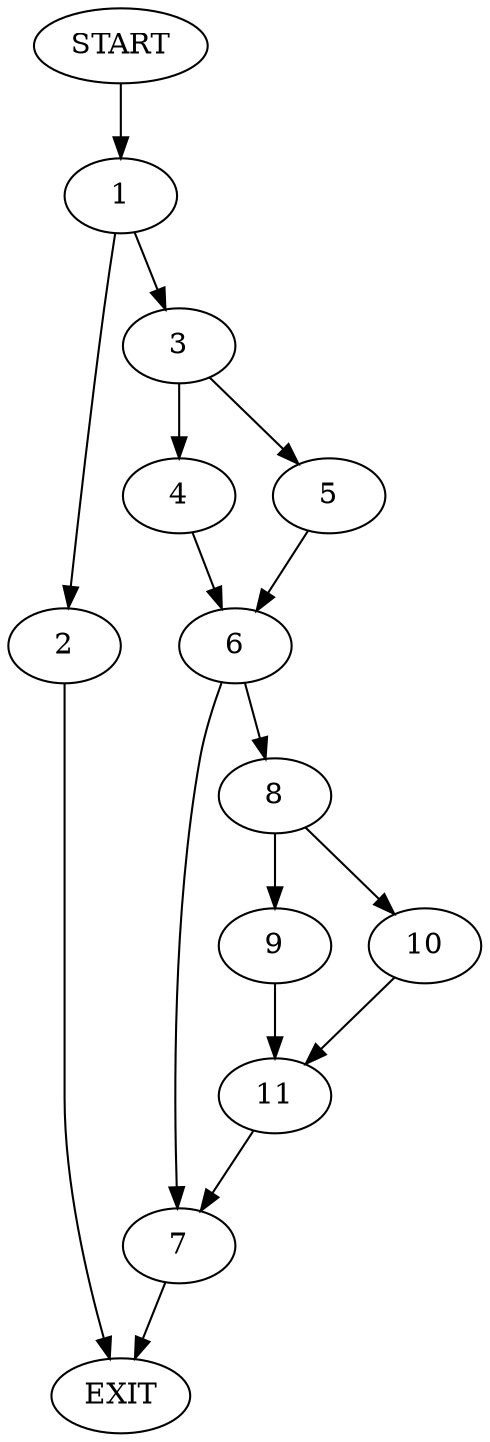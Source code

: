 digraph {
0 [label="START"]
12 [label="EXIT"]
0 -> 1
1 -> 2
1 -> 3
2 -> 12
3 -> 4
3 -> 5
5 -> 6
4 -> 6
6 -> 7
6 -> 8
7 -> 12
8 -> 9
8 -> 10
9 -> 11
10 -> 11
11 -> 7
}
